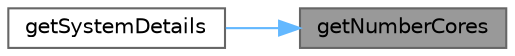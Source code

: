 digraph "getNumberCores"
{
 // INTERACTIVE_SVG=YES
 // LATEX_PDF_SIZE
  bgcolor="transparent";
  edge [fontname=Helvetica,fontsize=10,labelfontname=Helvetica,labelfontsize=10];
  node [fontname=Helvetica,fontsize=10,shape=box,height=0.2,width=0.4];
  rankdir="RL";
  Node1 [label="getNumberCores",height=0.2,width=0.4,color="gray40", fillcolor="grey60", style="filled", fontcolor="black",tooltip="Returns the number of Cores available to the OS."];
  Node1 -> Node2 [dir="back",color="steelblue1",style="solid"];
  Node2 [label="getSystemDetails",height=0.2,width=0.4,color="grey40", fillcolor="white", style="filled",URL="$group__utilities.html#gaa4377ff64d9654bd3d3b92ba63201f72",tooltip="Returns all the above system details in a single string."];
}
